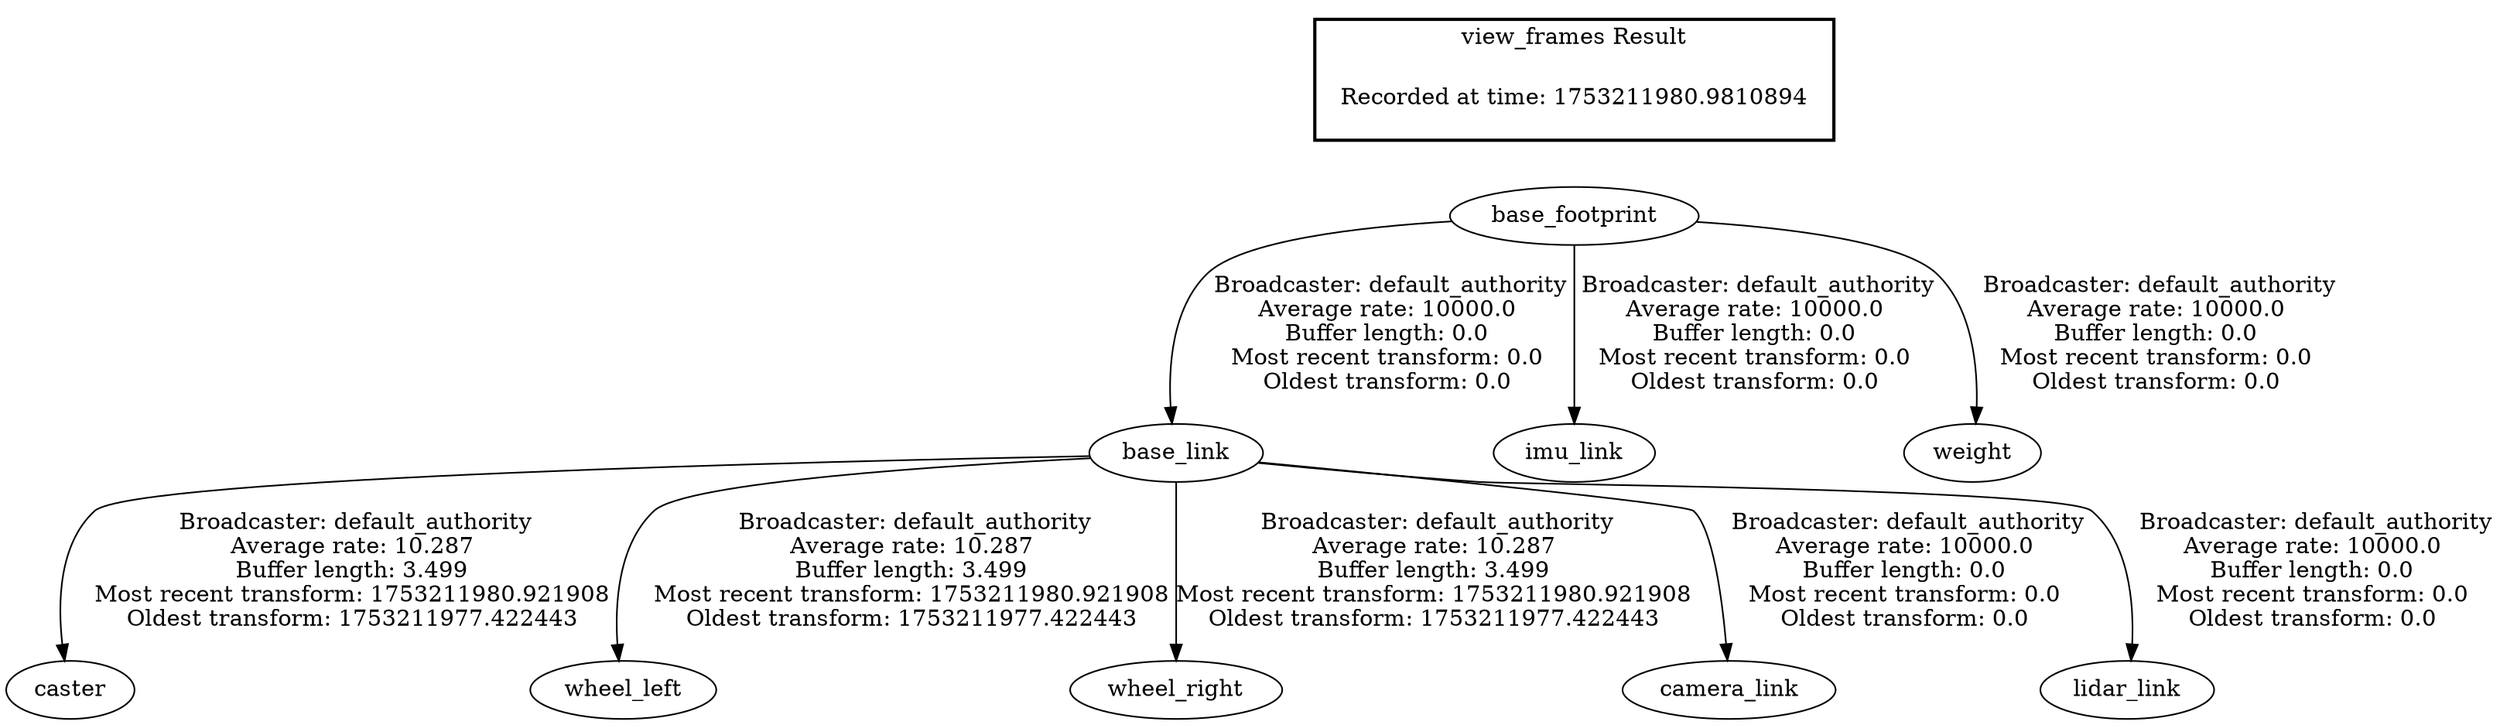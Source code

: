 digraph G {
"base_link" -> "caster"[label=" Broadcaster: default_authority\nAverage rate: 10.287\nBuffer length: 3.499\nMost recent transform: 1753211980.921908\nOldest transform: 1753211977.422443\n"];
"base_footprint" -> "base_link"[label=" Broadcaster: default_authority\nAverage rate: 10000.0\nBuffer length: 0.0\nMost recent transform: 0.0\nOldest transform: 0.0\n"];
"base_link" -> "wheel_left"[label=" Broadcaster: default_authority\nAverage rate: 10.287\nBuffer length: 3.499\nMost recent transform: 1753211980.921908\nOldest transform: 1753211977.422443\n"];
"base_link" -> "wheel_right"[label=" Broadcaster: default_authority\nAverage rate: 10.287\nBuffer length: 3.499\nMost recent transform: 1753211980.921908\nOldest transform: 1753211977.422443\n"];
"base_link" -> "camera_link"[label=" Broadcaster: default_authority\nAverage rate: 10000.0\nBuffer length: 0.0\nMost recent transform: 0.0\nOldest transform: 0.0\n"];
"base_footprint" -> "imu_link"[label=" Broadcaster: default_authority\nAverage rate: 10000.0\nBuffer length: 0.0\nMost recent transform: 0.0\nOldest transform: 0.0\n"];
"base_link" -> "lidar_link"[label=" Broadcaster: default_authority\nAverage rate: 10000.0\nBuffer length: 0.0\nMost recent transform: 0.0\nOldest transform: 0.0\n"];
"base_footprint" -> "weight"[label=" Broadcaster: default_authority\nAverage rate: 10000.0\nBuffer length: 0.0\nMost recent transform: 0.0\nOldest transform: 0.0\n"];
edge [style=invis];
 subgraph cluster_legend { style=bold; color=black; label ="view_frames Result";
"Recorded at time: 1753211980.9810894"[ shape=plaintext ] ;
}->"base_footprint";
}